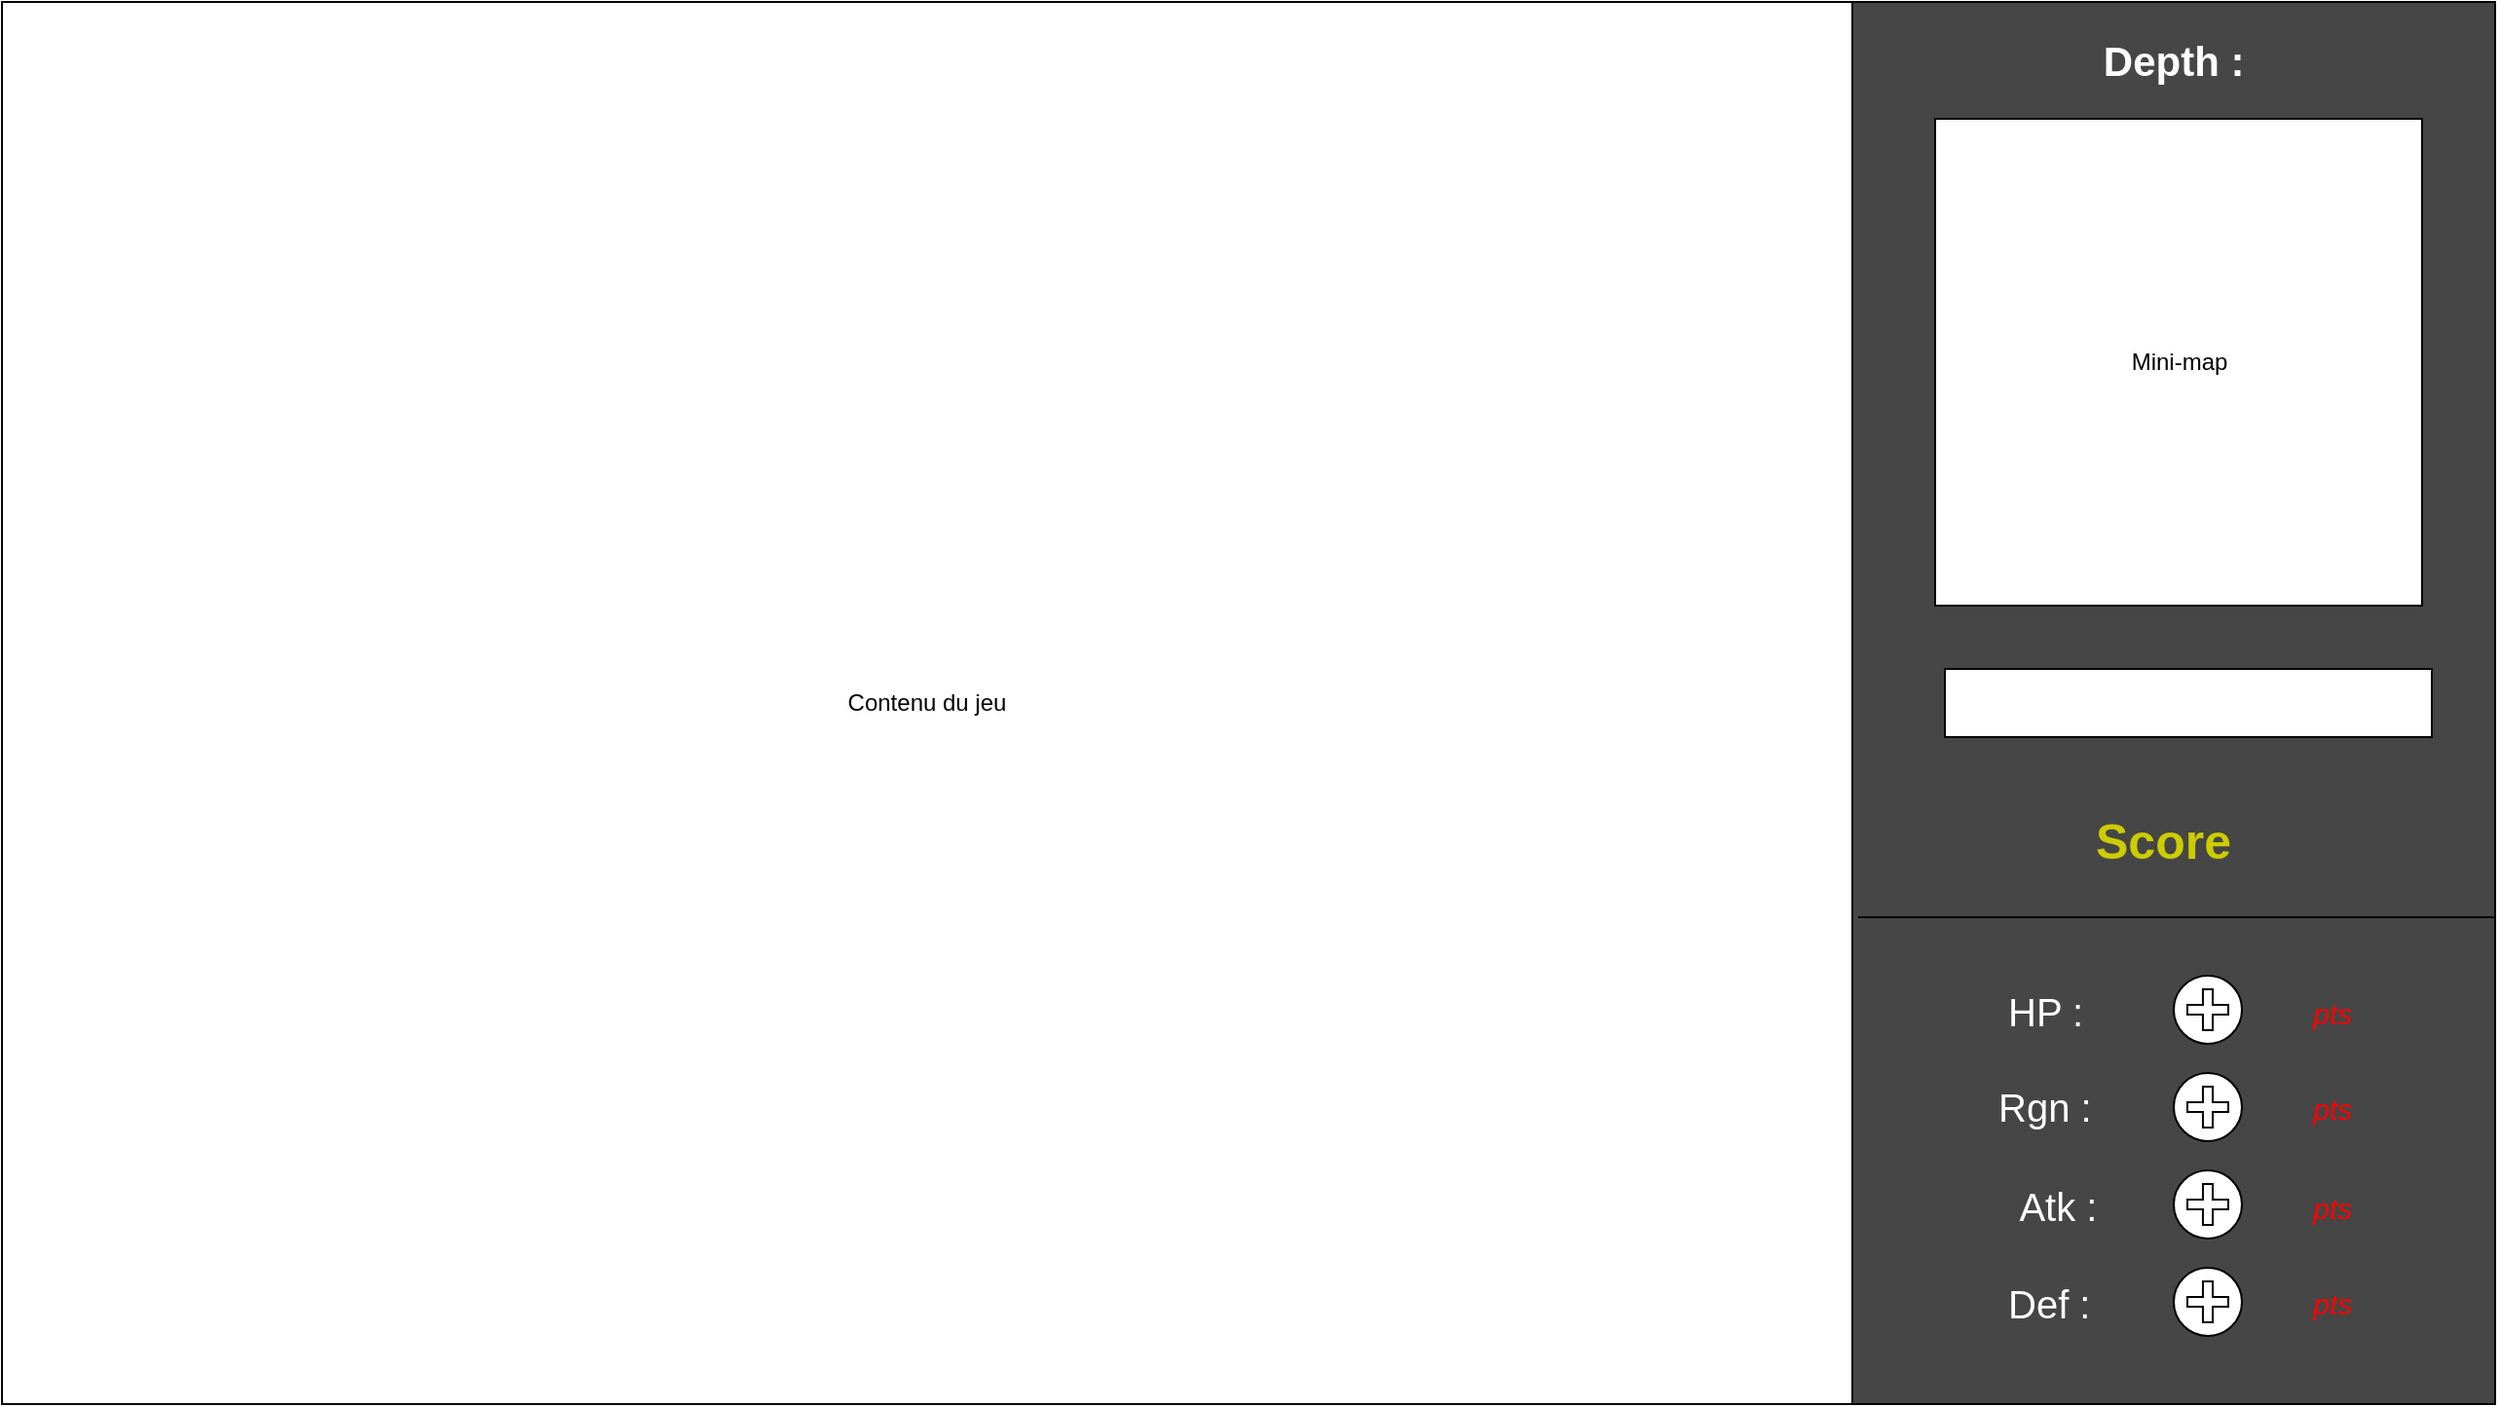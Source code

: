 <mxfile version="12.2.9" type="device" pages="1"><diagram id="DHcm_mBczzTu5pT-UkfO" name="Page-1"><mxGraphModel dx="1730" dy="885" grid="0" gridSize="10" guides="1" tooltips="1" connect="1" arrows="1" fold="1" page="1" pageScale="1" pageWidth="1280" pageHeight="720" math="0" shadow="0"><root><mxCell id="0"/><mxCell id="1" parent="0"/><mxCell id="LbjIO0cVJMn27yc7x9wp-3" value="" style="rounded=0;whiteSpace=wrap;html=1;fillColor=#464646;" parent="1" vertex="1"><mxGeometry width="1280" height="720" as="geometry"/></mxCell><mxCell id="LbjIO0cVJMn27yc7x9wp-4" value="Contenu du jeu" style="rounded=0;whiteSpace=wrap;html=1;" parent="1" vertex="1"><mxGeometry width="950" height="720" as="geometry"/></mxCell><mxCell id="LbjIO0cVJMn27yc7x9wp-7" value="Mini-map" style="rounded=0;whiteSpace=wrap;html=1;" parent="1" vertex="1"><mxGeometry x="992.5" y="60" width="250" height="250" as="geometry"/></mxCell><mxCell id="LbjIO0cVJMn27yc7x9wp-43" value="&lt;font style=&quot;font-size: 21px;&quot;&gt;Depth :&amp;nbsp;&lt;/font&gt;" style="text;html=1;strokeColor=none;fillColor=none;align=center;verticalAlign=middle;whiteSpace=wrap;rounded=0;labelBackgroundColor=#464646;fontSize=21;fontColor=#FFFFFF;fontStyle=1" parent="1" vertex="1"><mxGeometry x="1072.5" y="20" width="90" height="20" as="geometry"/></mxCell><mxCell id="gYEg-IhvwmZJYhaCy0b6-5" value="&lt;font style=&quot;font-size: 20px&quot;&gt;HP :&amp;nbsp;&lt;/font&gt;" style="text;html=1;resizable=0;autosize=1;align=left;verticalAlign=middle;points=[];fillColor=none;strokeColor=none;rounded=0;fontColor=#FFFFFF;" parent="1" vertex="1"><mxGeometry x="1028" y="508" width="60" height="20" as="geometry"/></mxCell><mxCell id="gYEg-IhvwmZJYhaCy0b6-6" value="&lt;font style=&quot;font-size: 20px&quot;&gt;Rgn :&amp;nbsp;&lt;/font&gt;" style="text;html=1;resizable=0;autosize=1;align=left;verticalAlign=middle;points=[];fillColor=none;strokeColor=none;rounded=0;fontColor=#FFFFFF;" parent="1" vertex="1"><mxGeometry x="1023" y="556.5" width="70" height="20" as="geometry"/></mxCell><mxCell id="gYEg-IhvwmZJYhaCy0b6-7" value="&lt;font style=&quot;font-size: 20px&quot;&gt;Atk :&amp;nbsp;&lt;/font&gt;" style="text;html=1;resizable=0;autosize=1;align=center;verticalAlign=middle;points=[];fillColor=none;strokeColor=none;rounded=0;fontColor=#FFFFFF;" parent="1" vertex="1"><mxGeometry x="1028" y="608" width="60" height="20" as="geometry"/></mxCell><mxCell id="gYEg-IhvwmZJYhaCy0b6-8" value="&lt;font style=&quot;font-size: 20px&quot;&gt;Def :&amp;nbsp;&lt;/font&gt;" style="text;html=1;resizable=0;autosize=1;align=left;verticalAlign=middle;points=[];fillColor=none;strokeColor=none;rounded=0;fontColor=#FFFFFF;" parent="1" vertex="1"><mxGeometry x="1028" y="657.5" width="60" height="20" as="geometry"/></mxCell><mxCell id="gYEg-IhvwmZJYhaCy0b6-9" value="" style="shape=mxgraph.bpmn.shape;html=1;verticalLabelPosition=bottom;labelBackgroundColor=#ffffff;verticalAlign=top;align=center;perimeter=ellipsePerimeter;outlineConnect=0;outline=standard;symbol=parallelMultiple;" parent="1" vertex="1"><mxGeometry x="1115" y="500" width="35" height="35" as="geometry"/></mxCell><mxCell id="gYEg-IhvwmZJYhaCy0b6-10" value="" style="shape=mxgraph.bpmn.shape;html=1;verticalLabelPosition=bottom;labelBackgroundColor=#ffffff;verticalAlign=top;align=center;perimeter=ellipsePerimeter;outlineConnect=0;outline=standard;symbol=parallelMultiple;" parent="1" vertex="1"><mxGeometry x="1115" y="550" width="35" height="35" as="geometry"/></mxCell><mxCell id="gYEg-IhvwmZJYhaCy0b6-11" value="" style="shape=mxgraph.bpmn.shape;html=1;verticalLabelPosition=bottom;labelBackgroundColor=#ffffff;verticalAlign=top;align=center;perimeter=ellipsePerimeter;outlineConnect=0;outline=standard;symbol=parallelMultiple;" parent="1" vertex="1"><mxGeometry x="1115" y="600" width="35" height="35" as="geometry"/></mxCell><mxCell id="gYEg-IhvwmZJYhaCy0b6-12" value="" style="shape=mxgraph.bpmn.shape;html=1;verticalLabelPosition=bottom;labelBackgroundColor=#ffffff;verticalAlign=top;align=center;perimeter=ellipsePerimeter;outlineConnect=0;outline=standard;symbol=parallelMultiple;" parent="1" vertex="1"><mxGeometry x="1115" y="650" width="35" height="35" as="geometry"/></mxCell><mxCell id="gYEg-IhvwmZJYhaCy0b6-13" value="&lt;font color=&quot;#ff0000&quot; style=&quot;font-size: 15px&quot;&gt;&lt;i style=&quot;font-size: 15px&quot;&gt;&amp;nbsp; &amp;nbsp; pts&lt;/i&gt;&lt;/font&gt;" style="text;html=1;resizable=0;autosize=1;align=left;verticalAlign=middle;points=[];fillColor=none;strokeColor=none;rounded=0;fontSize=15;" parent="1" vertex="1"><mxGeometry x="1167.5" y="508" width="47" height="22" as="geometry"/></mxCell><mxCell id="gYEg-IhvwmZJYhaCy0b6-14" value="&lt;font color=&quot;#ff0000&quot; style=&quot;font-size: 15px&quot;&gt;&lt;i style=&quot;font-size: 15px&quot;&gt;&amp;nbsp; &amp;nbsp; pts&lt;/i&gt;&lt;/font&gt;" style="text;html=1;resizable=0;autosize=1;align=left;verticalAlign=middle;points=[];fillColor=none;strokeColor=none;rounded=0;fontSize=15;" parent="1" vertex="1"><mxGeometry x="1167.5" y="556.5" width="47" height="22" as="geometry"/></mxCell><mxCell id="gYEg-IhvwmZJYhaCy0b6-15" value="&lt;font color=&quot;#ff0000&quot; style=&quot;font-size: 15px&quot;&gt;&lt;i style=&quot;font-size: 15px&quot;&gt;&amp;nbsp; &amp;nbsp; pts&lt;/i&gt;&lt;/font&gt;" style="text;html=1;resizable=0;autosize=1;align=left;verticalAlign=middle;points=[];fillColor=none;strokeColor=none;rounded=0;fontSize=15;" parent="1" vertex="1"><mxGeometry x="1167.5" y="608" width="47" height="22" as="geometry"/></mxCell><mxCell id="gYEg-IhvwmZJYhaCy0b6-16" value="&lt;font color=&quot;#ff0000&quot; style=&quot;font-size: 15px&quot;&gt;&lt;i style=&quot;font-size: 15px&quot;&gt;&amp;nbsp; &amp;nbsp; pts&lt;/i&gt;&lt;/font&gt;" style="text;html=1;resizable=0;autosize=1;align=left;verticalAlign=middle;points=[];fillColor=none;strokeColor=none;rounded=0;fontSize=15;" parent="1" vertex="1"><mxGeometry x="1167.5" y="656.5" width="47" height="22" as="geometry"/></mxCell><mxCell id="gYEg-IhvwmZJYhaCy0b6-17" value="&lt;b&gt;&lt;font color=&quot;#cccc00&quot; style=&quot;font-size: 25px&quot;&gt;Score&lt;/font&gt;&lt;/b&gt;" style="text;html=1;resizable=0;autosize=1;align=left;verticalAlign=middle;points=[];fillColor=none;strokeColor=none;rounded=0;" parent="1" vertex="1"><mxGeometry x="1072.5" y="420" width="90" height="20" as="geometry"/></mxCell><mxCell id="gYEg-IhvwmZJYhaCy0b6-19" value="" style="rounded=0;whiteSpace=wrap;html=1;" parent="1" vertex="1"><mxGeometry x="997.5" y="342.5" width="250" height="35" as="geometry"/></mxCell><mxCell id="gYEg-IhvwmZJYhaCy0b6-23" value="" style="endArrow=none;html=1;" parent="1" edge="1"><mxGeometry width="50" height="50" relative="1" as="geometry"><mxPoint x="1280" y="470" as="sourcePoint"/><mxPoint x="953" y="470" as="targetPoint"/></mxGeometry></mxCell></root></mxGraphModel></diagram></mxfile>